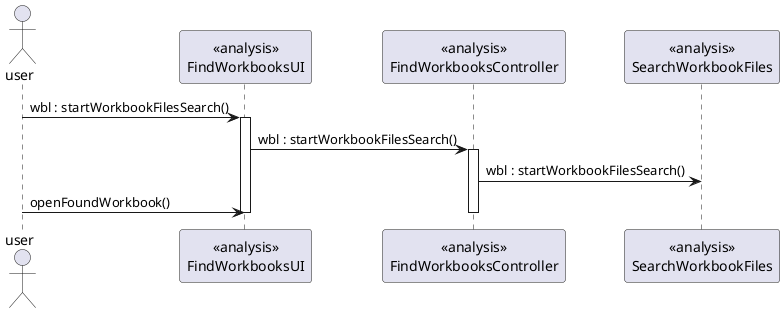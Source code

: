   @startuml doc-files/find_workbooks_analysis_diagram.png
  actor user 
  participant "<<analysis>>\nFindWorkbooksUI" as ui
  participant "<<analysis>>\nFindWorkbooksController" as controller
  participant "<<analysis>>\nSearchWorkbookFiles" as searchWorkbookFiles
  user  -> ui : wbl : startWorkbookFilesSearch()
  activate ui
  ui -> controller : wbl : startWorkbookFilesSearch()
  activate controller
  controller -> searchWorkbookFiles : wbl : startWorkbookFilesSearch()
  user -> ui : openFoundWorkbook()
  deactivate controller
  deactivate ui
  @enduml